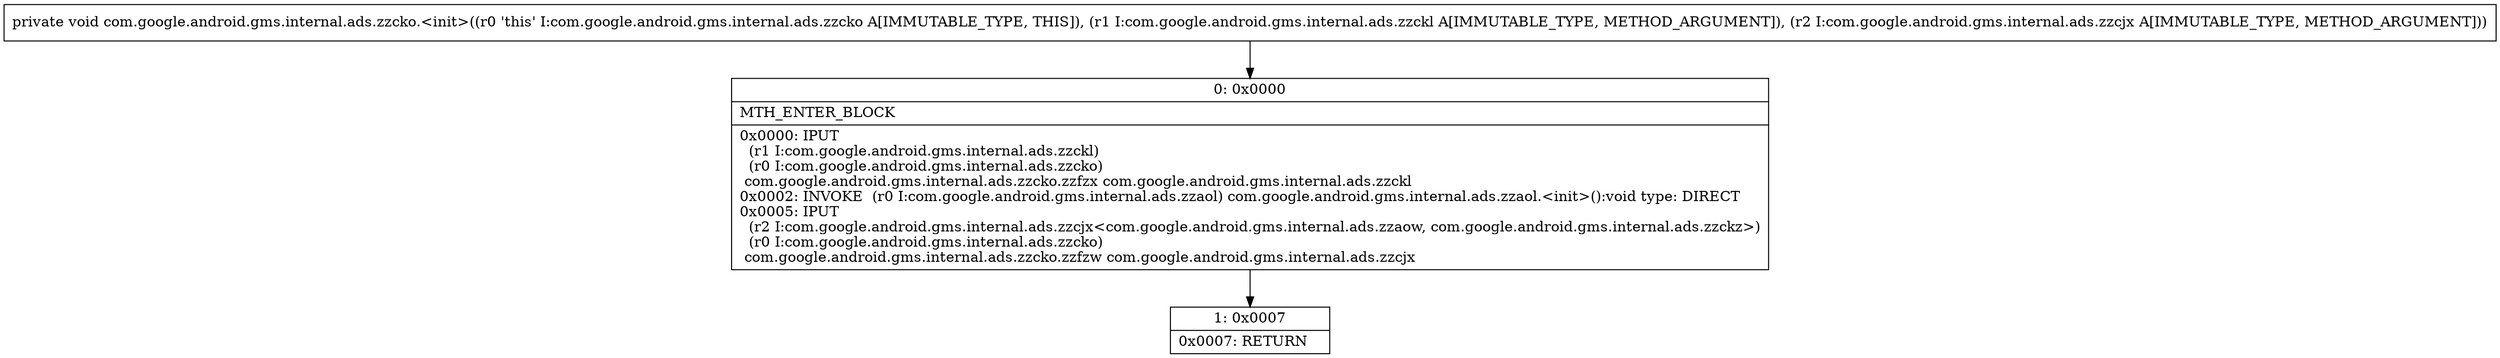 digraph "CFG forcom.google.android.gms.internal.ads.zzcko.\<init\>(Lcom\/google\/android\/gms\/internal\/ads\/zzckl;Lcom\/google\/android\/gms\/internal\/ads\/zzcjx;)V" {
Node_0 [shape=record,label="{0\:\ 0x0000|MTH_ENTER_BLOCK\l|0x0000: IPUT  \l  (r1 I:com.google.android.gms.internal.ads.zzckl)\l  (r0 I:com.google.android.gms.internal.ads.zzcko)\l com.google.android.gms.internal.ads.zzcko.zzfzx com.google.android.gms.internal.ads.zzckl \l0x0002: INVOKE  (r0 I:com.google.android.gms.internal.ads.zzaol) com.google.android.gms.internal.ads.zzaol.\<init\>():void type: DIRECT \l0x0005: IPUT  \l  (r2 I:com.google.android.gms.internal.ads.zzcjx\<com.google.android.gms.internal.ads.zzaow, com.google.android.gms.internal.ads.zzckz\>)\l  (r0 I:com.google.android.gms.internal.ads.zzcko)\l com.google.android.gms.internal.ads.zzcko.zzfzw com.google.android.gms.internal.ads.zzcjx \l}"];
Node_1 [shape=record,label="{1\:\ 0x0007|0x0007: RETURN   \l}"];
MethodNode[shape=record,label="{private void com.google.android.gms.internal.ads.zzcko.\<init\>((r0 'this' I:com.google.android.gms.internal.ads.zzcko A[IMMUTABLE_TYPE, THIS]), (r1 I:com.google.android.gms.internal.ads.zzckl A[IMMUTABLE_TYPE, METHOD_ARGUMENT]), (r2 I:com.google.android.gms.internal.ads.zzcjx A[IMMUTABLE_TYPE, METHOD_ARGUMENT])) }"];
MethodNode -> Node_0;
Node_0 -> Node_1;
}

